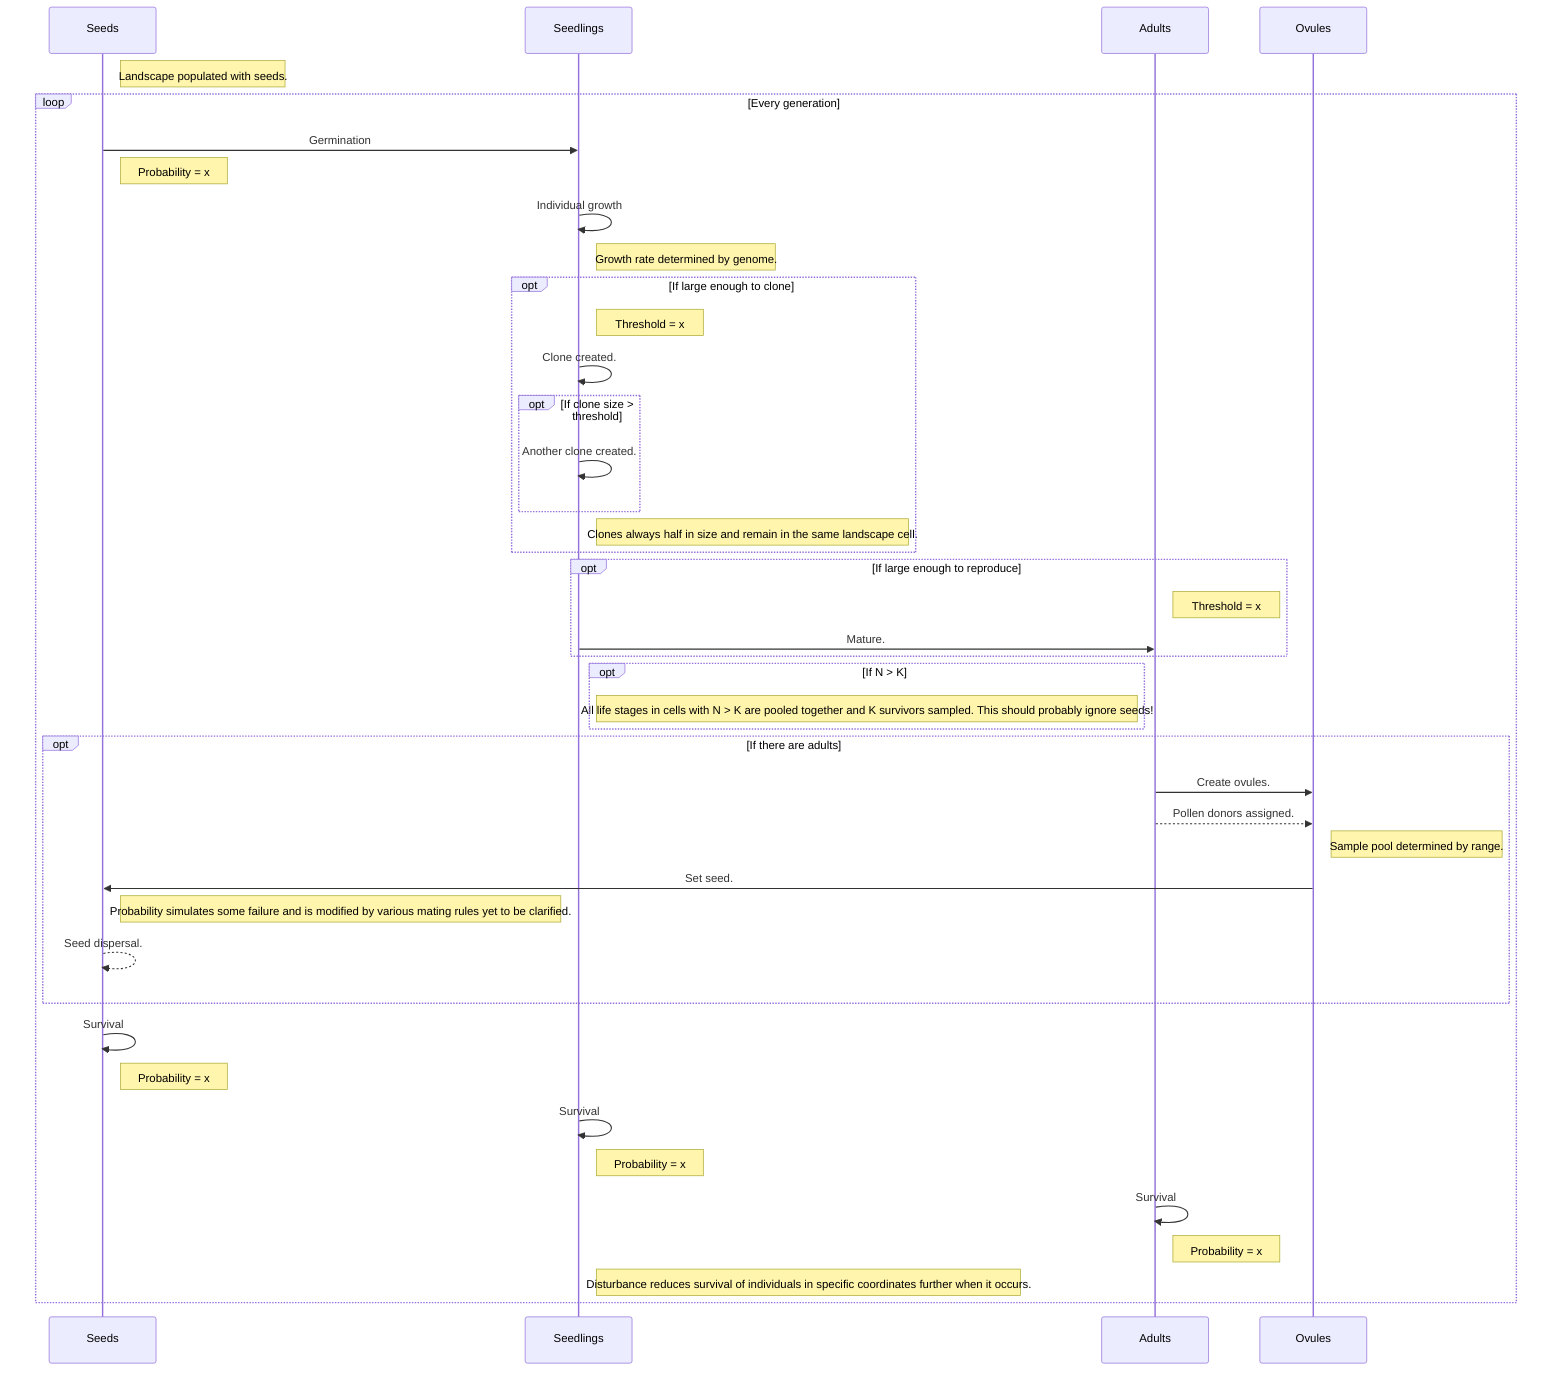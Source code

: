 sequenceDiagram
  participant 0 as Seeds
  participant 1 as Seedlings
  participant 2 as Adults
  participant F as Ovules
  Note right of 0: Landscape populated with seeds.
  loop Every generation
    0->>1: Germination
    Note right of 0: Probability = x
    1->>1: Individual growth
    Note right of 1: Growth rate determined by genome.
    opt If large enough to clone
      Note right of 1: Threshold = x
      1->>1: Clone created.
      opt If clone size > threshold
        1->>1: Another clone created.
      end
      Note right of 1: Clones always half in size and remain in the same landscape cell.
    end
    opt If large enough to reproduce
      Note right of 2: Threshold = x
      1->>2: Mature.
    end
    opt If N > K
      Note right of 1: All life stages in cells with N > K are pooled together and K survivors sampled. This should probably ignore seeds!
    end
    opt If there are adults
      2->>F: Create ovules.
      2-->>F: Pollen donors assigned.
      Note right of F: Sample pool determined by range.
      F->>0: Set seed.
      Note right of 0: Probability simulates some failure and is modified by various mating rules yet to be clarified.
      0-->>0: Seed dispersal.
    end
    0->>0: Survival
    Note right of 0: Probability = x
    1->>1: Survival
    Note right of 1: Probability = x
    2->>2: Survival
    Note right of 2: Probability = x
    Note right of 1: Disturbance reduces survival of individuals in specific coordinates further when it occurs.
  end